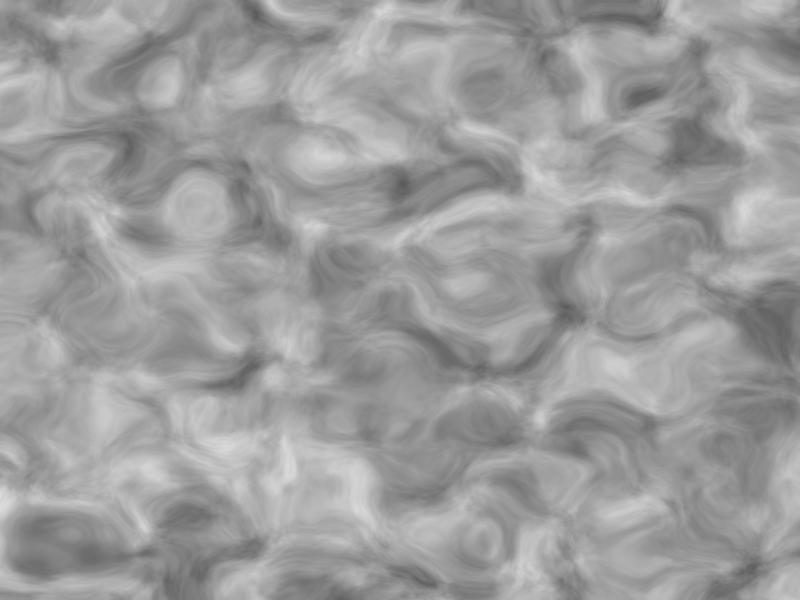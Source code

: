 global_settings { assumed_gamma 2.2 hf_gray_16 }

#include "colors.inc"

// a wrinkle colored plane

camera { location <0,0,0> look_at <0,0,1> up y right x }

plane { z,10
 hollow on
 pigment{wrinkles
  color_map{
   [0 White*0.3]
   [1 White*0.9]
  }
    turbulence .9
    omega 0.55
    lambda 1.25
    octaves 5
 }
 finish {ambient 0.1 }
}

// Main spotlight creates crater mountain
light_source {0 color 1.0 spotlight point_at z*10
  radius 20 falloff 22
}

/*// Dim spotlight softens outer edges further
light_source {0 color .25  spotlight point_at z*10
  radius 2 falloff 15
}*/

// Negative spotlight cuts out crater insides
light_source {0 color -.4  spotlight point_at z*10
  radius 5 falloff 9.5
}

/*light_source {0 color 1.0  spotlight point_at z*10
  radius 16 falloff 17.5
}

light_source {0 color -1.0  spotlight point_at z*10
  radius 11.5 falloff 15
}*/

